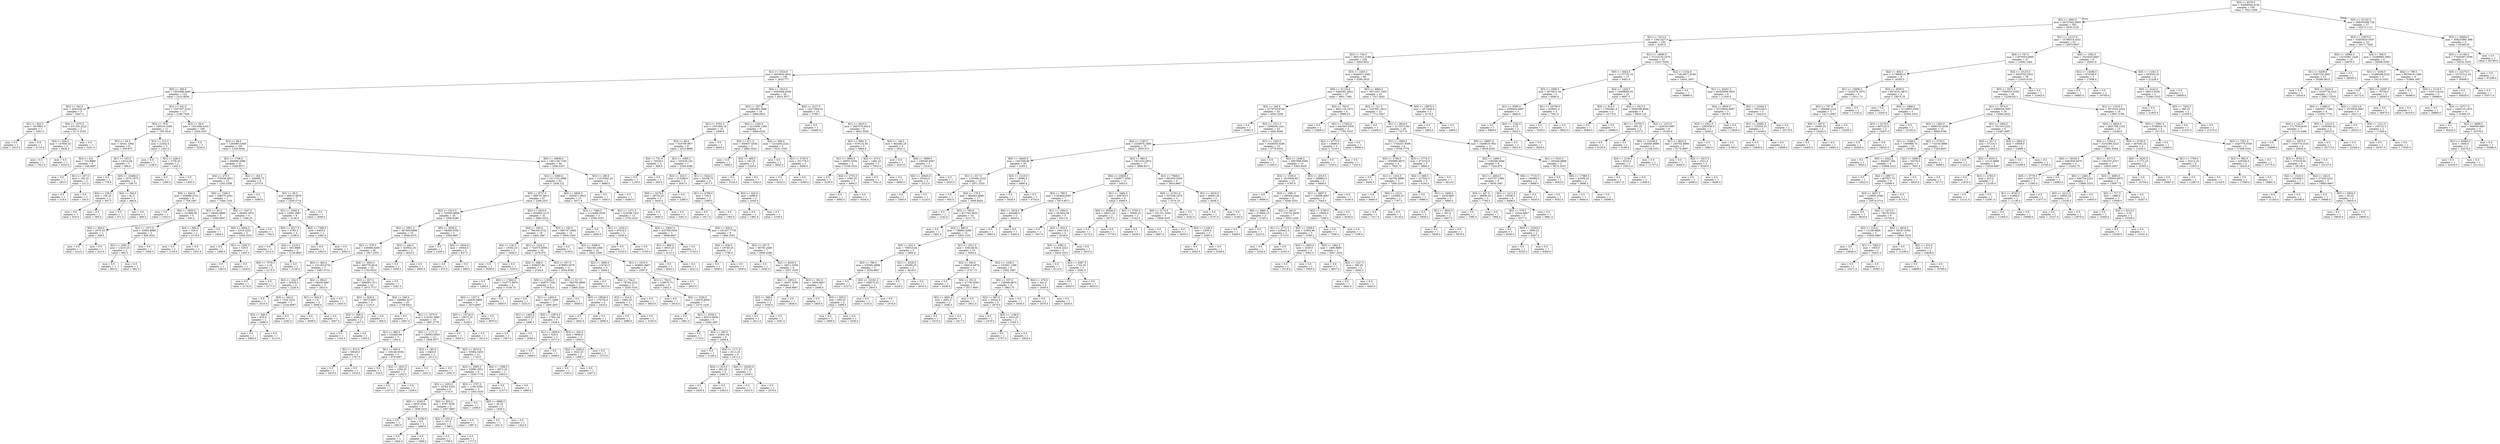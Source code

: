 digraph Tree {
node [shape=box] ;
0 [label="X[3] <= 8379.5\nmse = 92666584.6136\nsamples = 330\nvalue = 7922.1606"] ;
1 [label="X[3] <= 4003.5\nmse = 26737942.6905\nsamples = 303\nvalue = 5930.3135"] ;
0 -> 1 [labeldistance=2.5, labelangle=45, headlabel="True"] ;
2 [label="X[1] <= 7414.0\nmse = 12821427.0\nsamples = 250\nvalue = 4245.0"] ;
1 -> 2 ;
3 [label="X[3] <= 744.0\nmse = 6651521.5189\nsamples = 228\nvalue = 3664.8421"] ;
2 -> 3 ;
4 [label="X[1] <= 3324.0\nmse = 3655654.4841\nsamples = 148\nvalue = 2620.777"] ;
3 -> 4 ;
5 [label="X[0] <= 365.0\nmse = 1923568.4465\nsamples = 122\nvalue = 2315.4836"] ;
4 -> 5 ;
6 [label="X[2] <= 342.5\nmse = 2942226.16\nsamples = 5\nvalue = 5047.2"] ;
5 -> 6 ;
7 [label="X[1] <= 822.5\nmse = 1819801.0\nsamples = 2\nvalue = 3361.0"] ;
6 -> 7 ;
8 [label="mse = 0.0\nsamples = 1\nvalue = 2012.0"] ;
7 -> 8 ;
9 [label="mse = 0.0\nsamples = 1\nvalue = 4710.0"] ;
7 -> 9 ;
10 [label="X[4] <= 1075.5\nmse = 531320.2222\nsamples = 3\nvalue = 6171.3333"] ;
6 -> 10 ;
11 [label="X[4] <= 629.5\nmse = 147840.25\nsamples = 2\nvalue = 6636.5"] ;
10 -> 11 ;
12 [label="mse = 0.0\nsamples = 1\nvalue = 7021.0"] ;
11 -> 12 ;
13 [label="mse = 0.0\nsamples = 1\nvalue = 6252.0"] ;
11 -> 13 ;
14 [label="mse = 0.0\nsamples = 1\nvalue = 5241.0"] ;
10 -> 14 ;
15 [label="X[1] <= 541.0\nmse = 1547507.2163\nsamples = 117\nvalue = 2198.7436"] ;
5 -> 15 ;
16 [label="X[3] <= 79.0\nmse = 185234.3306\nsamples = 11\nvalue = 700.1818"] ;
15 -> 16 ;
17 [label="X[3] <= 28.5\nmse = 34541.1094\nsamples = 8\nvalue = 459.875"] ;
16 -> 17 ;
18 [label="X[3] <= 6.0\nmse = 710.8889\nsamples = 3\nvalue = 248.6667"] ;
17 -> 18 ;
19 [label="mse = 0.0\nsamples = 1\nvalue = 283.0"] ;
18 -> 19 ;
20 [label="X[1] <= 167.5\nmse = 182.25\nsamples = 2\nvalue = 231.5"] ;
18 -> 20 ;
21 [label="mse = 0.0\nsamples = 1\nvalue = 218.0"] ;
20 -> 21 ;
22 [label="mse = 0.0\nsamples = 1\nvalue = 245.0"] ;
20 -> 22 ;
23 [label="X[1] <= 183.0\nmse = 12014.64\nsamples = 5\nvalue = 586.6"] ;
17 -> 23 ;
24 [label="mse = 0.0\nsamples = 1\nvalue = 778.0"] ;
23 -> 24 ;
25 [label="X[0] <= 10466.0\nmse = 3570.1875\nsamples = 4\nvalue = 538.75"] ;
23 -> 25 ;
26 [label="X[4] <= 139.5\nmse = 156.25\nsamples = 2\nvalue = 597.5"] ;
25 -> 26 ;
27 [label="mse = 0.0\nsamples = 1\nvalue = 610.0"] ;
26 -> 27 ;
28 [label="mse = 0.0\nsamples = 1\nvalue = 585.0"] ;
26 -> 28 ;
29 [label="X[4] <= 340.5\nmse = 81.0\nsamples = 2\nvalue = 480.0"] ;
25 -> 29 ;
30 [label="mse = 0.0\nsamples = 1\nvalue = 471.0"] ;
29 -> 30 ;
31 [label="mse = 0.0\nsamples = 1\nvalue = 489.0"] ;
29 -> 31 ;
32 [label="X[1] <= 312.5\nmse = 22442.0\nsamples = 3\nvalue = 1341.0"] ;
16 -> 32 ;
33 [label="mse = 0.0\nsamples = 1\nvalue = 1138.0"] ;
32 -> 33 ;
34 [label="X[1] <= 428.0\nmse = 2756.25\nsamples = 2\nvalue = 1442.5"] ;
32 -> 34 ;
35 [label="mse = 0.0\nsamples = 1\nvalue = 1390.0"] ;
34 -> 35 ;
36 [label="mse = 0.0\nsamples = 1\nvalue = 1495.0"] ;
34 -> 36 ;
37 [label="X[3] <= 26.0\nmse = 1431648.4163\nsamples = 106\nvalue = 2354.2547"] ;
15 -> 37 ;
38 [label="mse = 0.0\nsamples = 1\nvalue = 5226.0"] ;
37 -> 38 ;
39 [label="X[3] <= 98.0\nmse = 1365993.0385\nsamples = 105\nvalue = 2326.9048"] ;
37 -> 39 ;
40 [label="X[1] <= 1708.0\nmse = 650680.5986\nsamples = 21\nvalue = 1648.8571"] ;
39 -> 40 ;
41 [label="X[4] <= 475.5\nmse = 376536.4852\nsamples = 13\nvalue = 1203.2308"] ;
40 -> 41 ;
42 [label="X[0] <= 644.0\nmse = 204980.4722\nsamples = 6\nvalue = 758.1667"] ;
41 -> 42 ;
43 [label="mse = 0.0\nsamples = 1\nvalue = 1533.0"] ;
42 -> 43 ;
44 [label="X[0] <= 3955.0\nmse = 101888.56\nsamples = 5\nvalue = 603.2"] ;
42 -> 44 ;
45 [label="X[2] <= 604.0\nmse = 2070.25\nsamples = 2\nvalue = 268.5"] ;
44 -> 45 ;
46 [label="mse = 0.0\nsamples = 1\nvalue = 314.0"] ;
45 -> 46 ;
47 [label="mse = 0.0\nsamples = 1\nvalue = 223.0"] ;
45 -> 47 ;
48 [label="X[1] <= 1071.0\nmse = 43962.8889\nsamples = 3\nvalue = 826.3333"] ;
44 -> 48 ;
49 [label="X[2] <= 3391.5\nmse = 12210.25\nsamples = 2\nvalue = 692.5"] ;
48 -> 49 ;
50 [label="mse = 0.0\nsamples = 1\nvalue = 803.0"] ;
49 -> 50 ;
51 [label="mse = 0.0\nsamples = 1\nvalue = 582.0"] ;
49 -> 51 ;
52 [label="mse = 0.0\nsamples = 1\nvalue = 1094.0"] ;
48 -> 52 ;
53 [label="X[0] <= 7200.5\nmse = 208270.2041\nsamples = 7\nvalue = 1584.7143"] ;
41 -> 53 ;
54 [label="X[3] <= 85.5\nmse = 59062.8889\nsamples = 3\nvalue = 2006.6667"] ;
53 -> 54 ;
55 [label="X[4] <= 904.5\nmse = 529.0\nsamples = 2\nvalue = 2178.0"] ;
54 -> 55 ;
56 [label="mse = 0.0\nsamples = 1\nvalue = 2155.0"] ;
55 -> 56 ;
57 [label="mse = 0.0\nsamples = 1\nvalue = 2201.0"] ;
55 -> 57 ;
58 [label="mse = 0.0\nsamples = 1\nvalue = 1664.0"] ;
54 -> 58 ;
59 [label="X[4] <= 1547.5\nmse = 86493.1875\nsamples = 4\nvalue = 1268.25"] ;
53 -> 59 ;
60 [label="X[0] <= 9404.5\nmse = 2316.2222\nsamples = 3\nvalue = 1436.3333"] ;
59 -> 60 ;
61 [label="mse = 0.0\nsamples = 1\nvalue = 1499.0"] ;
60 -> 61 ;
62 [label="X[1] <= 1282.5\nmse = 529.0\nsamples = 2\nvalue = 1405.0"] ;
60 -> 62 ;
63 [label="mse = 0.0\nsamples = 1\nvalue = 1382.0"] ;
62 -> 63 ;
64 [label="mse = 0.0\nsamples = 1\nvalue = 1428.0"] ;
62 -> 64 ;
65 [label="mse = 0.0\nsamples = 1\nvalue = 764.0"] ;
59 -> 65 ;
66 [label="X[2] <= 164.5\nmse = 249084.75\nsamples = 8\nvalue = 2373.0"] ;
40 -> 66 ;
67 [label="mse = 0.0\nsamples = 1\nvalue = 3580.0"] ;
66 -> 67 ;
68 [label="X[3] <= 95.5\nmse = 46815.3878\nsamples = 7\nvalue = 2200.5714"] ;
66 -> 68 ;
69 [label="X[1] <= 2945.5\nmse = 15691.6667\nsamples = 6\nvalue = 2126.0"] ;
68 -> 69 ;
70 [label="X[0] <= 5017.5\nmse = 4785.5\nsamples = 4\nvalue = 2198.0"] ;
69 -> 70 ;
71 [label="mse = 0.0\nsamples = 1\nvalue = 2313.0"] ;
70 -> 71 ;
72 [label="X[4] <= 1219.5\nmse = 502.8889\nsamples = 3\nvalue = 2159.6667"] ;
70 -> 72 ;
73 [label="X[0] <= 7578.5\nmse = 2.25\nsamples = 2\nvalue = 2175.5"] ;
72 -> 73 ;
74 [label="mse = 0.0\nsamples = 1\nvalue = 2174.0"] ;
73 -> 74 ;
75 [label="mse = 0.0\nsamples = 1\nvalue = 2177.0"] ;
73 -> 75 ;
76 [label="mse = 0.0\nsamples = 1\nvalue = 2128.0"] ;
72 -> 76 ;
77 [label="X[0] <= 7269.5\nmse = 6400.0\nsamples = 2\nvalue = 1982.0"] ;
69 -> 77 ;
78 [label="mse = 0.0\nsamples = 1\nvalue = 1902.0"] ;
77 -> 78 ;
79 [label="mse = 0.0\nsamples = 1\nvalue = 2062.0"] ;
77 -> 79 ;
80 [label="mse = 0.0\nsamples = 1\nvalue = 2648.0"] ;
68 -> 80 ;
81 [label="X[0] <= 28946.0\nmse = 1401149.7192\nsamples = 84\nvalue = 2496.4167"] ;
39 -> 81 ;
82 [label="X[2] <= 6360.0\nmse = 1011722.3998\nsamples = 82\nvalue = 2438.122"] ;
81 -> 82 ;
83 [label="X[0] <= 9727.0\nmse = 899751.8013\nsamples = 67\nvalue = 2296.2537"] ;
82 -> 83 ;
84 [label="X[2] <= 5313.5\nmse = 720595.8906\nsamples = 35\nvalue = 1958.6286"] ;
83 -> 84 ;
85 [label="X[2] <= 3951.0\nmse = 687839.8086\nsamples = 32\nvalue = 2048.4375"] ;
84 -> 85 ;
86 [label="X[2] <= 578.5\nmse = 436868.4456\nsamples = 30\nvalue = 1917.2333"] ;
85 -> 86 ;
87 [label="X[4] <= 462.0\nmse = 131163.6735\nsamples = 7\nvalue = 2487.5714"] ;
86 -> 87 ;
88 [label="X[2] <= 164.5\nmse = 30526.0\nsamples = 4\nvalue = 2236.0"] ;
87 -> 88 ;
89 [label="mse = 0.0\nsamples = 1\nvalue = 2510.0"] ;
88 -> 89 ;
90 [label="X[3] <= 442.5\nmse = 7334.2222\nsamples = 3\nvalue = 2144.6667"] ;
88 -> 90 ;
91 [label="X[3] <= 346.0\nmse = 676.0\nsamples = 2\nvalue = 2086.0"] ;
90 -> 91 ;
92 [label="mse = 0.0\nsamples = 1\nvalue = 2060.0"] ;
91 -> 92 ;
93 [label="mse = 0.0\nsamples = 1\nvalue = 2112.0"] ;
91 -> 93 ;
94 [label="mse = 0.0\nsamples = 1\nvalue = 2262.0"] ;
90 -> 94 ;
95 [label="X[4] <= 684.0\nmse = 68450.6667\nsamples = 3\nvalue = 2823.0"] ;
87 -> 95 ;
96 [label="X[1] <= 924.5\nmse = 1.0\nsamples = 2\nvalue = 3008.0"] ;
95 -> 96 ;
97 [label="mse = 0.0\nsamples = 1\nvalue = 3009.0"] ;
96 -> 97 ;
98 [label="mse = 0.0\nsamples = 1\nvalue = 3007.0"] ;
96 -> 98 ;
99 [label="mse = 0.0\nsamples = 1\nvalue = 2453.0"] ;
95 -> 99 ;
100 [label="X[4] <= 3263.5\nmse = 400778.6616\nsamples = 23\nvalue = 1743.6522"] ;
86 -> 100 ;
101 [label="X[2] <= 927.5\nmse = 306683.7211\nsamples = 22\nvalue = 1673.7727"] ;
100 -> 101 ;
102 [label="X[2] <= 828.5\nmse = 19972.6667\nsamples = 3\nvalue = 1135.0"] ;
101 -> 102 ;
103 [label="X[3] <= 566.0\nmse = 4290.25\nsamples = 2\nvalue = 1227.5"] ;
102 -> 103 ;
104 [label="mse = 0.0\nsamples = 1\nvalue = 1162.0"] ;
103 -> 104 ;
105 [label="mse = 0.0\nsamples = 1\nvalue = 1293.0"] ;
103 -> 105 ;
106 [label="mse = 0.0\nsamples = 1\nvalue = 950.0"] ;
102 -> 106 ;
107 [label="X[4] <= 240.0\nmse = 298884.0277\nsamples = 19\nvalue = 1758.8421"] ;
101 -> 107 ;
108 [label="mse = 0.0\nsamples = 1\nvalue = 3047.0"] ;
107 -> 108 ;
109 [label="X[1] <= 1070.5\nmse = 218181.0895\nsamples = 18\nvalue = 1687.2778"] ;
107 -> 109 ;
110 [label="X[1] <= 883.5\nmse = 232483.84\nsamples = 5\nvalue = 1294.6"] ;
109 -> 110 ;
111 [label="X[1] <= 872.0\nmse = 59049.0\nsamples = 2\nvalue = 1767.0"] ;
110 -> 111 ;
112 [label="mse = 0.0\nsamples = 1\nvalue = 2010.0"] ;
111 -> 112 ;
113 [label="mse = 0.0\nsamples = 1\nvalue = 1524.0"] ;
111 -> 113 ;
114 [label="X[1] <= 900.0\nmse = 100149.5556\nsamples = 3\nvalue = 979.6667"] ;
110 -> 114 ;
115 [label="mse = 0.0\nsamples = 1\nvalue = 534.0"] ;
114 -> 115 ;
116 [label="X[2] <= 2822.5\nmse = 1260.25\nsamples = 2\nvalue = 1202.5"] ;
114 -> 116 ;
117 [label="mse = 0.0\nsamples = 1\nvalue = 1167.0"] ;
116 -> 117 ;
118 [label="mse = 0.0\nsamples = 1\nvalue = 1238.0"] ;
116 -> 118 ;
119 [label="X[2] <= 1171.5\nmse = 130563.9053\nsamples = 13\nvalue = 1838.3077"] ;
109 -> 119 ;
120 [label="X[3] <= 183.0\nmse = 6400.0\nsamples = 2\nvalue = 2511.0"] ;
119 -> 120 ;
121 [label="mse = 0.0\nsamples = 1\nvalue = 2431.0"] ;
120 -> 121 ;
122 [label="mse = 0.0\nsamples = 1\nvalue = 2591.0"] ;
120 -> 122 ;
123 [label="X[2] <= 3679.0\nmse = 55904.5455\nsamples = 11\nvalue = 1716.0"] ;
119 -> 123 ;
124 [label="X[2] <= 2095.5\nmse = 33980.3951\nsamples = 9\nvalue = 1638.7778"] ;
123 -> 124 ;
125 [label="X[2] <= 1635.5\nmse = 23762.3333\nsamples = 6\nvalue = 1733.0"] ;
124 -> 125 ;
126 [label="X[0] <= 4160.0\nmse = 6653.5556\nsamples = 3\nvalue = 1608.3333"] ;
125 -> 126 ;
127 [label="mse = 0.0\nsamples = 1\nvalue = 1493.0"] ;
126 -> 127 ;
128 [label="X[1] <= 2236.5\nmse = 4.0\nsamples = 2\nvalue = 1666.0"] ;
126 -> 128 ;
129 [label="mse = 0.0\nsamples = 1\nvalue = 1664.0"] ;
128 -> 129 ;
130 [label="mse = 0.0\nsamples = 1\nvalue = 1668.0"] ;
128 -> 130 ;
131 [label="X[4] <= 852.5\nmse = 9787.5556\nsamples = 3\nvalue = 1857.6667"] ;
125 -> 131 ;
132 [label="X[3] <= 332.0\nmse = 121.0\nsamples = 2\nvalue = 1788.0"] ;
131 -> 132 ;
133 [label="mse = 0.0\nsamples = 1\nvalue = 1799.0"] ;
132 -> 133 ;
134 [label="mse = 0.0\nsamples = 1\nvalue = 1777.0"] ;
132 -> 134 ;
135 [label="mse = 0.0\nsamples = 1\nvalue = 1997.0"] ;
131 -> 135 ;
136 [label="X[2] <= 2707.0\nmse = 1149.5556\nsamples = 3\nvalue = 1450.3333"] ;
124 -> 136 ;
137 [label="mse = 0.0\nsamples = 1\nvalue = 1498.0"] ;
136 -> 137 ;
138 [label="X[0] <= 6899.5\nmse = 20.25\nsamples = 2\nvalue = 1426.5"] ;
136 -> 138 ;
139 [label="mse = 0.0\nsamples = 1\nvalue = 1431.0"] ;
138 -> 139 ;
140 [label="mse = 0.0\nsamples = 1\nvalue = 1422.0"] ;
138 -> 140 ;
141 [label="X[4] <= 1398.5\nmse = 6972.25\nsamples = 2\nvalue = 2063.5"] ;
123 -> 141 ;
142 [label="mse = 0.0\nsamples = 1\nvalue = 2147.0"] ;
141 -> 142 ;
143 [label="mse = 0.0\nsamples = 1\nvalue = 1980.0"] ;
141 -> 143 ;
144 [label="mse = 0.0\nsamples = 1\nvalue = 3281.0"] ;
100 -> 144 ;
145 [label="X[3] <= 444.5\nmse = 320922.25\nsamples = 2\nvalue = 4016.5"] ;
85 -> 145 ;
146 [label="mse = 0.0\nsamples = 1\nvalue = 3450.0"] ;
145 -> 146 ;
147 [label="mse = 0.0\nsamples = 1\nvalue = 4583.0"] ;
145 -> 147 ;
148 [label="X[0] <= 4036.0\nmse = 66269.5556\nsamples = 3\nvalue = 1000.6667"] ;
84 -> 148 ;
149 [label="mse = 0.0\nsamples = 1\nvalue = 1328.0"] ;
148 -> 149 ;
150 [label="X[0] <= 5934.5\nmse = 19044.0\nsamples = 2\nvalue = 837.0"] ;
148 -> 150 ;
151 [label="mse = 0.0\nsamples = 1\nvalue = 975.0"] ;
150 -> 151 ;
152 [label="mse = 0.0\nsamples = 1\nvalue = 699.0"] ;
150 -> 152 ;
153 [label="X[2] <= 2633.0\nmse = 834660.3115\nsamples = 32\nvalue = 2665.5312"] ;
83 -> 153 ;
154 [label="X[4] <= 240.0\nmse = 784164.4722\nsamples = 18\nvalue = 2402.1667"] ;
153 -> 154 ;
155 [label="X[4] <= 136.5\nmse = 10302.25\nsamples = 2\nvalue = 3456.5"] ;
154 -> 155 ;
156 [label="mse = 0.0\nsamples = 1\nvalue = 3558.0"] ;
155 -> 156 ;
157 [label="mse = 0.0\nsamples = 1\nvalue = 3355.0"] ;
155 -> 157 ;
158 [label="X[1] <= 1324.5\nmse = 724575.8594\nsamples = 16\nvalue = 2270.375"] ;
154 -> 158 ;
159 [label="X[4] <= 388.0\nmse = 938027.84\nsamples = 5\nvalue = 2744.6"] ;
158 -> 159 ;
160 [label="mse = 0.0\nsamples = 1\nvalue = 1296.0"] ;
159 -> 160 ;
161 [label="X[0] <= 17602.0\nmse = 516771.6875\nsamples = 4\nvalue = 3106.75"] ;
159 -> 161 ;
162 [label="X[4] <= 1257.0\nmse = 144630.8889\nsamples = 3\nvalue = 3475.6667"] ;
161 -> 162 ;
163 [label="X[0] <= 15718.0\nmse = 33672.25\nsamples = 2\nvalue = 3228.5"] ;
162 -> 163 ;
164 [label="mse = 0.0\nsamples = 1\nvalue = 3045.0"] ;
163 -> 164 ;
165 [label="mse = 0.0\nsamples = 1\nvalue = 3412.0"] ;
163 -> 165 ;
166 [label="mse = 0.0\nsamples = 1\nvalue = 3970.0"] ;
162 -> 166 ;
167 [label="mse = 0.0\nsamples = 1\nvalue = 2000.0"] ;
161 -> 167 ;
168 [label="X[3] <= 257.5\nmse = 478865.0579\nsamples = 11\nvalue = 2054.8182"] ;
158 -> 168 ;
169 [label="X[0] <= 11054.0\nmse = 83870.7344\nsamples = 8\nvalue = 1739.625"] ;
168 -> 169 ;
170 [label="mse = 0.0\nsamples = 1\nvalue = 2232.0"] ;
169 -> 170 ;
171 [label="X[1] <= 1493.0\nmse = 56271.3469\nsamples = 7\nvalue = 1669.2857"] ;
169 -> 171 ;
172 [label="X[1] <= 1462.0\nmse = 2450.25\nsamples = 2\nvalue = 1996.5"] ;
171 -> 172 ;
173 [label="mse = 0.0\nsamples = 1\nvalue = 1947.0"] ;
172 -> 173 ;
174 [label="mse = 0.0\nsamples = 1\nvalue = 2046.0"] ;
172 -> 174 ;
175 [label="X[0] <= 13874.5\nmse = 17841.04\nsamples = 5\nvalue = 1538.4"] ;
171 -> 175 ;
176 [label="X[1] <= 1809.0\nmse = 529.0\nsamples = 2\nvalue = 1671.0"] ;
175 -> 176 ;
177 [label="mse = 0.0\nsamples = 1\nvalue = 1694.0"] ;
176 -> 177 ;
178 [label="mse = 0.0\nsamples = 1\nvalue = 1648.0"] ;
176 -> 178 ;
179 [label="X[3] <= 204.5\nmse = 9846.0\nsamples = 3\nvalue = 1450.0"] ;
175 -> 179 ;
180 [label="X[2] <= 1429.0\nmse = 3422.25\nsamples = 2\nvalue = 1388.5"] ;
179 -> 180 ;
181 [label="mse = 0.0\nsamples = 1\nvalue = 1330.0"] ;
180 -> 181 ;
182 [label="mse = 0.0\nsamples = 1\nvalue = 1447.0"] ;
180 -> 182 ;
183 [label="mse = 0.0\nsamples = 1\nvalue = 1573.0"] ;
179 -> 183 ;
184 [label="X[3] <= 317.5\nmse = 560792.8889\nsamples = 3\nvalue = 2895.3333"] ;
168 -> 184 ;
185 [label="mse = 0.0\nsamples = 1\nvalue = 3838.0"] ;
184 -> 185 ;
186 [label="X[0] <= 18536.5\nmse = 174724.0\nsamples = 2\nvalue = 2424.0"] ;
184 -> 186 ;
187 [label="mse = 0.0\nsamples = 1\nvalue = 2842.0"] ;
186 -> 187 ;
188 [label="mse = 0.0\nsamples = 1\nvalue = 2006.0"] ;
186 -> 188 ;
189 [label="X[3] <= 182.5\nmse = 695747.4082\nsamples = 14\nvalue = 3004.1429"] ;
153 -> 189 ;
190 [label="mse = 0.0\nsamples = 1\nvalue = 5109.0"] ;
189 -> 190 ;
191 [label="X[2] <= 3098.0\nmse = 382249.1006\nsamples = 13\nvalue = 2842.2308"] ;
189 -> 191 ;
192 [label="X[2] <= 2690.0\nmse = 116743.5\nsamples = 4\nvalue = 3394.0"] ;
191 -> 192 ;
193 [label="mse = 0.0\nsamples = 1\nvalue = 3810.0"] ;
192 -> 193 ;
194 [label="X[4] <= 754.0\nmse = 78744.2222\nsamples = 3\nvalue = 3255.3333"] ;
192 -> 194 ;
195 [label="X[3] <= 314.0\nmse = 5402.25\nsamples = 2\nvalue = 3061.5"] ;
194 -> 195 ;
196 [label="mse = 0.0\nsamples = 1\nvalue = 2988.0"] ;
195 -> 196 ;
197 [label="mse = 0.0\nsamples = 1\nvalue = 3135.0"] ;
195 -> 197 ;
198 [label="mse = 0.0\nsamples = 1\nvalue = 3643.0"] ;
194 -> 198 ;
199 [label="X[1] <= 2510.0\nmse = 304802.6667\nsamples = 9\nvalue = 2597.0"] ;
191 -> 199 ;
200 [label="X[1] <= 792.0\nmse = 128070.75\nsamples = 8\nvalue = 2442.5"] ;
199 -> 200 ;
201 [label="mse = 0.0\nsamples = 1\nvalue = 2914.0"] ;
200 -> 201 ;
202 [label="X[2] <= 3185.5\nmse = 110070.6939\nsamples = 7\nvalue = 2375.1429"] ;
200 -> 202 ;
203 [label="mse = 0.0\nsamples = 1\nvalue = 2861.0"] ;
202 -> 203 ;
204 [label="X[2] <= 3550.5\nmse = 82515.8056\nsamples = 6\nvalue = 2294.1667"] ;
202 -> 204 ;
205 [label="mse = 0.0\nsamples = 1\nvalue = 1733.0"] ;
204 -> 205 ;
206 [label="X[4] <= 283.5\nmse = 23441.04\nsamples = 5\nvalue = 2406.4"] ;
204 -> 206 ;
207 [label="mse = 0.0\nsamples = 1\nvalue = 2146.0"] ;
206 -> 207 ;
208 [label="X[4] <= 1171.0\nmse = 8111.25\nsamples = 4\nvalue = 2471.5"] ;
206 -> 208 ;
209 [label="X[4] <= 615.0\nmse = 462.25\nsamples = 2\nvalue = 2383.5"] ;
208 -> 209 ;
210 [label="mse = 0.0\nsamples = 1\nvalue = 2405.0"] ;
209 -> 210 ;
211 [label="mse = 0.0\nsamples = 1\nvalue = 2362.0"] ;
209 -> 211 ;
212 [label="X[0] <= 16293.0\nmse = 272.25\nsamples = 2\nvalue = 2559.5"] ;
208 -> 212 ;
213 [label="mse = 0.0\nsamples = 1\nvalue = 2543.0"] ;
212 -> 213 ;
214 [label="mse = 0.0\nsamples = 1\nvalue = 2576.0"] ;
212 -> 214 ;
215 [label="mse = 0.0\nsamples = 1\nvalue = 3833.0"] ;
199 -> 215 ;
216 [label="X[0] <= 6828.5\nmse = 1020411.0933\nsamples = 15\nvalue = 3071.8"] ;
82 -> 216 ;
217 [label="X[2] <= 7589.5\nmse = 1114499.5556\nsamples = 3\nvalue = 4309.3333"] ;
216 -> 217 ;
218 [label="mse = 0.0\nsamples = 1\nvalue = 2856.0"] ;
217 -> 218 ;
219 [label="X[1] <= 1524.0\nmse = 87616.0\nsamples = 2\nvalue = 5036.0"] ;
217 -> 219 ;
220 [label="mse = 0.0\nsamples = 1\nvalue = 5332.0"] ;
219 -> 220 ;
221 [label="mse = 0.0\nsamples = 1\nvalue = 4740.0"] ;
219 -> 221 ;
222 [label="X[1] <= 1271.5\nmse = 518298.7431\nsamples = 12\nvalue = 2762.4167"] ;
216 -> 222 ;
223 [label="X[2] <= 10647.0\nmse = 433769.5556\nsamples = 3\nvalue = 3668.6667"] ;
222 -> 223 ;
224 [label="X[1] <= 869.0\nmse = 8010.25\nsamples = 2\nvalue = 4131.5"] ;
223 -> 224 ;
225 [label="mse = 0.0\nsamples = 1\nvalue = 4042.0"] ;
224 -> 225 ;
226 [label="mse = 0.0\nsamples = 1\nvalue = 4221.0"] ;
224 -> 226 ;
227 [label="mse = 0.0\nsamples = 1\nvalue = 2743.0"] ;
223 -> 227 ;
228 [label="X[4] <= 829.0\nmse = 181457.7778\nsamples = 9\nvalue = 2460.3333"] ;
222 -> 228 ;
229 [label="X[4] <= 636.5\nmse = 19740.25\nsamples = 2\nvalue = 1798.5"] ;
228 -> 229 ;
230 [label="mse = 0.0\nsamples = 1\nvalue = 1658.0"] ;
229 -> 230 ;
231 [label="mse = 0.0\nsamples = 1\nvalue = 1939.0"] ;
229 -> 231 ;
232 [label="X[3] <= 207.5\nmse = 66756.2449\nsamples = 7\nvalue = 2649.4286"] ;
228 -> 232 ;
233 [label="mse = 0.0\nsamples = 1\nvalue = 3202.0"] ;
232 -> 233 ;
234 [label="X[2] <= 8529.5\nmse = 18511.5556\nsamples = 6\nvalue = 2557.3333"] ;
232 -> 234 ;
235 [label="X[4] <= 1003.5\nmse = 18457.5556\nsamples = 3\nvalue = 2646.6667"] ;
234 -> 235 ;
236 [label="X[3] <= 568.0\nmse = 3025.0\nsamples = 2\nvalue = 2556.0"] ;
235 -> 236 ;
237 [label="mse = 0.0\nsamples = 1\nvalue = 2611.0"] ;
236 -> 237 ;
238 [label="mse = 0.0\nsamples = 1\nvalue = 2501.0"] ;
236 -> 238 ;
239 [label="mse = 0.0\nsamples = 1\nvalue = 2828.0"] ;
235 -> 239 ;
240 [label="X[3] <= 391.0\nmse = 2604.6667\nsamples = 3\nvalue = 2468.0"] ;
234 -> 240 ;
241 [label="mse = 0.0\nsamples = 1\nvalue = 2405.0"] ;
240 -> 241 ;
242 [label="X[3] <= 555.0\nmse = 930.25\nsamples = 2\nvalue = 2499.5"] ;
240 -> 242 ;
243 [label="mse = 0.0\nsamples = 1\nvalue = 2469.0"] ;
242 -> 243 ;
244 [label="mse = 0.0\nsamples = 1\nvalue = 2530.0"] ;
242 -> 244 ;
245 [label="X[3] <= 290.5\nmse = 11515842.25\nsamples = 2\nvalue = 4886.5"] ;
81 -> 245 ;
246 [label="mse = 0.0\nsamples = 1\nvalue = 1493.0"] ;
245 -> 246 ;
247 [label="mse = 0.0\nsamples = 1\nvalue = 8280.0"] ;
245 -> 247 ;
248 [label="X[4] <= 1815.0\nmse = 9293648.8284\nsamples = 26\nvalue = 4053.3077"] ;
4 -> 248 ;
249 [label="X[3] <= 297.0\nmse = 2491883.3086\nsamples = 16\nvalue = 2968.0625"] ;
248 -> 249 ;
250 [label="X[1] <= 6761.5\nmse = 1501884.16\nsamples = 10\nvalue = 2308.8"] ;
249 -> 250 ;
251 [label="X[3] <= 88.0\nmse = 810790.9877\nsamples = 9\nvalue = 2015.8889"] ;
250 -> 251 ;
252 [label="X[4] <= 731.0\nmse = 74529.0\nsamples = 2\nvalue = 866.0"] ;
251 -> 252 ;
253 [label="mse = 0.0\nsamples = 1\nvalue = 1139.0"] ;
252 -> 253 ;
254 [label="mse = 0.0\nsamples = 1\nvalue = 593.0"] ;
252 -> 254 ;
255 [label="X[1] <= 4385.5\nmse = 535429.102\nsamples = 7\nvalue = 2344.4286"] ;
251 -> 255 ;
256 [label="X[3] <= 243.5\nmse = 313298.0\nsamples = 3\nvalue = 3047.0"] ;
255 -> 256 ;
257 [label="X[0] <= 3270.0\nmse = 28730.25\nsamples = 2\nvalue = 3430.5"] ;
256 -> 257 ;
258 [label="mse = 0.0\nsamples = 1\nvalue = 3600.0"] ;
257 -> 258 ;
259 [label="mse = 0.0\nsamples = 1\nvalue = 3261.0"] ;
257 -> 259 ;
260 [label="mse = 0.0\nsamples = 1\nvalue = 2280.0"] ;
256 -> 260 ;
261 [label="X[1] <= 5442.5\nmse = 54168.75\nsamples = 4\nvalue = 1817.5"] ;
255 -> 261 ;
262 [label="X[1] <= 4799.0\nmse = 729.0\nsamples = 2\nvalue = 1590.0"] ;
261 -> 262 ;
263 [label="mse = 0.0\nsamples = 1\nvalue = 1617.0"] ;
262 -> 263 ;
264 [label="mse = 0.0\nsamples = 1\nvalue = 1563.0"] ;
262 -> 264 ;
265 [label="X[4] <= 420.0\nmse = 4096.0\nsamples = 2\nvalue = 2045.0"] ;
261 -> 265 ;
266 [label="mse = 0.0\nsamples = 1\nvalue = 1981.0"] ;
265 -> 266 ;
267 [label="mse = 0.0\nsamples = 1\nvalue = 2109.0"] ;
265 -> 267 ;
268 [label="mse = 0.0\nsamples = 1\nvalue = 4945.0"] ;
250 -> 268 ;
269 [label="X[2] <= 1292.0\nmse = 2210206.1389\nsamples = 6\nvalue = 4066.8333"] ;
249 -> 269 ;
270 [label="X[2] <= 471.5\nmse = 400037.5556\nsamples = 3\nvalue = 2882.3333"] ;
269 -> 270 ;
271 [label="mse = 0.0\nsamples = 1\nvalue = 1988.0"] ;
270 -> 271 ;
272 [label="X[4] <= 468.0\nmse = 182.25\nsamples = 2\nvalue = 3329.5"] ;
270 -> 272 ;
273 [label="mse = 0.0\nsamples = 1\nvalue = 3316.0"] ;
272 -> 273 ;
274 [label="mse = 0.0\nsamples = 1\nvalue = 3343.0"] ;
272 -> 274 ;
275 [label="X[4] <= 856.5\nmse = 1214294.2222\nsamples = 3\nvalue = 5251.3333"] ;
269 -> 275 ;
276 [label="mse = 0.0\nsamples = 1\nvalue = 3842.0"] ;
275 -> 276 ;
277 [label="X[1] <= 3733.5\nmse = 331776.0\nsamples = 2\nvalue = 5956.0"] ;
275 -> 277 ;
278 [label="mse = 0.0\nsamples = 1\nvalue = 6532.0"] ;
277 -> 278 ;
279 [label="mse = 0.0\nsamples = 1\nvalue = 5380.0"] ;
277 -> 279 ;
280 [label="X[0] <= 3127.0\nmse = 15277004.01\nsamples = 10\nvalue = 5789.7"] ;
248 -> 280 ;
281 [label="mse = 0.0\nsamples = 1\nvalue = 16483.0"] ;
280 -> 281 ;
282 [label="X[1] <= 4410.0\nmse = 2857576.6914\nsamples = 9\nvalue = 4601.5556"] ;
280 -> 282 ;
283 [label="X[2] <= 3961.0\nmse = 879132.56\nsamples = 5\nvalue = 5864.8"] ;
282 -> 283 ;
284 [label="X[1] <= 3890.0\nmse = 26053.5556\nsamples = 3\nvalue = 5106.3333"] ;
283 -> 284 ;
285 [label="mse = 0.0\nsamples = 1\nvalue = 5330.0"] ;
284 -> 285 ;
286 [label="X[4] <= 2753.0\nmse = 1560.25\nsamples = 2\nvalue = 4994.5"] ;
284 -> 286 ;
287 [label="mse = 0.0\nsamples = 1\nvalue = 4955.0"] ;
286 -> 287 ;
288 [label="mse = 0.0\nsamples = 1\nvalue = 5034.0"] ;
286 -> 288 ;
289 [label="X[3] <= 473.0\nmse = 1482.25\nsamples = 2\nvalue = 7002.5"] ;
283 -> 289 ;
290 [label="mse = 0.0\nsamples = 1\nvalue = 7041.0"] ;
289 -> 290 ;
291 [label="mse = 0.0\nsamples = 1\nvalue = 6964.0"] ;
289 -> 291 ;
292 [label="X[3] <= 146.5\nmse = 842482.25\nsamples = 4\nvalue = 3022.5"] ;
282 -> 292 ;
293 [label="mse = 0.0\nsamples = 1\nvalue = 4533.0"] ;
292 -> 293 ;
294 [label="X[4] <= 3899.5\nmse = 109260.6667\nsamples = 3\nvalue = 2519.0"] ;
292 -> 294 ;
295 [label="X[0] <= 29620.0\nmse = 35344.0\nsamples = 2\nvalue = 2312.0"] ;
294 -> 295 ;
296 [label="mse = 0.0\nsamples = 1\nvalue = 2500.0"] ;
295 -> 296 ;
297 [label="mse = 0.0\nsamples = 1\nvalue = 2124.0"] ;
295 -> 297 ;
298 [label="mse = 0.0\nsamples = 1\nvalue = 2933.0"] ;
294 -> 298 ;
299 [label="X[3] <= 2293.5\nmse = 6446471.5061\nsamples = 80\nvalue = 5596.3625"] ;
3 -> 299 ;
300 [label="X[0] <= 51134.0\nmse = 5484391.4922\nsamples = 57\nvalue = 4901.7368"] ;
299 -> 300 ;
301 [label="X[2] <= 160.5\nmse = 4176718.9726\nsamples = 53\nvalue = 4593.3208"] ;
300 -> 301 ;
302 [label="mse = 0.0\nsamples = 1\nvalue = 10391.0"] ;
301 -> 302 ;
303 [label="X[3] <= 1511.5\nmse = 3598204.1431\nsamples = 52\nvalue = 4481.8269"] ;
301 -> 303 ;
304 [label="X[4] <= 1185.5\nmse = 2336976.1885\nsamples = 37\nvalue = 3955.973"] ;
303 -> 304 ;
305 [label="X[0] <= 19445.0\nmse = 1407299.86\nsamples = 20\nvalue = 3163.2"] ;
304 -> 305 ;
306 [label="X[1] <= 617.0\nmse = 1193483.2222\nsamples = 18\nvalue = 2971.3333"] ;
305 -> 306 ;
307 [label="mse = 0.0\nsamples = 1\nvalue = 854.0"] ;
306 -> 307 ;
308 [label="X[4] <= 178.5\nmse = 984463.8685\nsamples = 17\nvalue = 3095.8824"] ;
306 -> 308 ;
309 [label="mse = 0.0\nsamples = 1\nvalue = 1242.0"] ;
308 -> 309 ;
310 [label="X[3] <= 760.0\nmse = 817762.5625\nsamples = 16\nvalue = 3211.75"] ;
308 -> 310 ;
311 [label="mse = 0.0\nsamples = 1\nvalue = 1841.0"] ;
310 -> 311 ;
312 [label="X[3] <= 884.0\nmse = 738665.4489\nsamples = 15\nvalue = 3303.1333"] ;
310 -> 312 ;
313 [label="X[3] <= 822.5\nmse = 768510.64\nsamples = 5\nvalue = 3800.6"] ;
312 -> 313 ;
314 [label="X[3] <= 786.0\nmse = 479482.8889\nsamples = 3\nvalue = 3254.6667"] ;
313 -> 314 ;
315 [label="mse = 0.0\nsamples = 1\nvalue = 4157.0"] ;
314 -> 315 ;
316 [label="X[0] <= 10192.5\nmse = 108570.25\nsamples = 2\nvalue = 2803.5"] ;
314 -> 316 ;
317 [label="mse = 0.0\nsamples = 1\nvalue = 3133.0"] ;
316 -> 317 ;
318 [label="mse = 0.0\nsamples = 1\nvalue = 2474.0"] ;
316 -> 318 ;
319 [label="X[1] <= 4528.0\nmse = 84390.25\nsamples = 2\nvalue = 4619.5"] ;
313 -> 319 ;
320 [label="mse = 0.0\nsamples = 1\nvalue = 4329.0"] ;
319 -> 320 ;
321 [label="mse = 0.0\nsamples = 1\nvalue = 4910.0"] ;
319 -> 321 ;
322 [label="X[1] <= 2011.0\nmse = 538138.04\nsamples = 10\nvalue = 3054.4"] ;
312 -> 322 ;
323 [label="X[2] <= 294.0\nmse = 194619.6875\nsamples = 4\nvalue = 3747.75"] ;
322 -> 323 ;
324 [label="mse = 0.0\nsamples = 1\nvalue = 4438.0"] ;
323 -> 324 ;
325 [label="X[4] <= 351.0\nmse = 47739.5556\nsamples = 3\nvalue = 3517.6667"] ;
323 -> 325 ;
326 [label="X[2] <= 4691.0\nmse = 2601.0\nsamples = 2\nvalue = 3366.0"] ;
325 -> 326 ;
327 [label="mse = 0.0\nsamples = 1\nvalue = 3315.0"] ;
326 -> 327 ;
328 [label="mse = 0.0\nsamples = 1\nvalue = 3417.0"] ;
326 -> 328 ;
329 [label="mse = 0.0\nsamples = 1\nvalue = 3821.0"] ;
325 -> 329 ;
330 [label="X[2] <= 1338.5\nmse = 233001.1389\nsamples = 6\nvalue = 2592.1667"] ;
322 -> 330 ;
331 [label="X[4] <= 537.0\nmse = 128008.6875\nsamples = 4\nvalue = 2863.75"] ;
330 -> 331 ;
332 [label="X[2] <= 897.0\nmse = 20522.0\nsamples = 3\nvalue = 2670.0"] ;
331 -> 332 ;
333 [label="mse = 0.0\nsamples = 1\nvalue = 2479.0"] ;
332 -> 333 ;
334 [label="X[3] <= 1149.0\nmse = 3422.25\nsamples = 2\nvalue = 2765.5"] ;
332 -> 334 ;
335 [label="mse = 0.0\nsamples = 1\nvalue = 2707.0"] ;
334 -> 335 ;
336 [label="mse = 0.0\nsamples = 1\nvalue = 2824.0"] ;
334 -> 336 ;
337 [label="mse = 0.0\nsamples = 1\nvalue = 3445.0"] ;
331 -> 337 ;
338 [label="X[4] <= 478.0\nmse = 441.0\nsamples = 2\nvalue = 2049.0"] ;
330 -> 338 ;
339 [label="mse = 0.0\nsamples = 1\nvalue = 2070.0"] ;
338 -> 339 ;
340 [label="mse = 0.0\nsamples = 1\nvalue = 2028.0"] ;
338 -> 340 ;
341 [label="X[3] <= 1210.0\nmse = 18496.0\nsamples = 2\nvalue = 4890.0"] ;
305 -> 341 ;
342 [label="mse = 0.0\nsamples = 1\nvalue = 5026.0"] ;
341 -> 342 ;
343 [label="mse = 0.0\nsamples = 1\nvalue = 4754.0"] ;
341 -> 343 ;
344 [label="X[3] <= 960.0\nmse = 1821433.2872\nsamples = 17\nvalue = 4888.6471"] ;
304 -> 344 ;
345 [label="X[0] <= 23836.5\nmse = 1344677.4545\nsamples = 11\nvalue = 5463.0"] ;
344 -> 345 ;
346 [label="X[3] <= 799.5\nmse = 1162929.8367\nsamples = 7\nvalue = 5973.8571"] ;
345 -> 346 ;
347 [label="X[0] <= 2618.0\nmse = 404496.0\nsamples = 2\nvalue = 4629.0"] ;
346 -> 347 ;
348 [label="mse = 0.0\nsamples = 1\nvalue = 3993.0"] ;
347 -> 348 ;
349 [label="mse = 0.0\nsamples = 1\nvalue = 5265.0"] ;
347 -> 349 ;
350 [label="X[1] <= 1904.0\nmse = 453464.56\nsamples = 5\nvalue = 6511.8"] ;
346 -> 350 ;
351 [label="mse = 0.0\nsamples = 1\nvalue = 7647.0"] ;
350 -> 351 ;
352 [label="X[3] <= 933.5\nmse = 164118.5\nsamples = 4\nvalue = 6228.0"] ;
350 -> 352 ;
353 [label="X[0] <= 3082.5\nmse = 51816.2222\nsamples = 3\nvalue = 6432.3333"] ;
352 -> 353 ;
354 [label="mse = 0.0\nsamples = 1\nvalue = 6114.0"] ;
353 -> 354 ;
355 [label="X[2] <= 9387.5\nmse = 1722.25\nsamples = 2\nvalue = 6591.5"] ;
353 -> 355 ;
356 [label="mse = 0.0\nsamples = 1\nvalue = 6550.0"] ;
355 -> 356 ;
357 [label="mse = 0.0\nsamples = 1\nvalue = 6633.0"] ;
355 -> 357 ;
358 [label="mse = 0.0\nsamples = 1\nvalue = 5615.0"] ;
352 -> 358 ;
359 [label="X[1] <= 3464.5\nmse = 406793.5\nsamples = 4\nvalue = 4569.0"] ;
345 -> 359 ;
360 [label="X[0] <= 36946.5\nmse = 38612.25\nsamples = 2\nvalue = 3975.5"] ;
359 -> 360 ;
361 [label="mse = 0.0\nsamples = 1\nvalue = 4172.0"] ;
360 -> 361 ;
362 [label="mse = 0.0\nsamples = 1\nvalue = 3779.0"] ;
360 -> 362 ;
363 [label="X[1] <= 5785.5\nmse = 70490.25\nsamples = 2\nvalue = 5162.5"] ;
359 -> 363 ;
364 [label="mse = 0.0\nsamples = 1\nvalue = 5428.0"] ;
363 -> 364 ;
365 [label="mse = 0.0\nsamples = 1\nvalue = 4897.0"] ;
363 -> 365 ;
366 [label="X[2] <= 7948.0\nmse = 981935.5556\nsamples = 6\nvalue = 3835.6667"] ;
344 -> 366 ;
367 [label="X[0] <= 31551.0\nmse = 507036.1875\nsamples = 4\nvalue = 3274.25"] ;
366 -> 367 ;
368 [label="X[0] <= 2174.0\nmse = 251161.5556\nsamples = 3\nvalue = 2948.3333"] ;
367 -> 368 ;
369 [label="mse = 0.0\nsamples = 1\nvalue = 3655.0"] ;
368 -> 369 ;
370 [label="X[3] <= 1149.0\nmse = 2209.0\nsamples = 2\nvalue = 2595.0"] ;
368 -> 370 ;
371 [label="mse = 0.0\nsamples = 1\nvalue = 2642.0"] ;
370 -> 371 ;
372 [label="mse = 0.0\nsamples = 1\nvalue = 2548.0"] ;
370 -> 372 ;
373 [label="mse = 0.0\nsamples = 1\nvalue = 4252.0"] ;
367 -> 373 ;
374 [label="X[1] <= 4919.0\nmse = 40602.25\nsamples = 2\nvalue = 4958.5"] ;
366 -> 374 ;
375 [label="mse = 0.0\nsamples = 1\nvalue = 4757.0"] ;
374 -> 375 ;
376 [label="mse = 0.0\nsamples = 1\nvalue = 5160.0"] ;
374 -> 376 ;
377 [label="X[1] <= 1420.5\nmse = 4344659.5289\nsamples = 15\nvalue = 5778.9333"] ;
303 -> 377 ;
378 [label="mse = 0.0\nsamples = 1\nvalue = 11593.0"] ;
377 -> 378 ;
379 [label="X[2] <= 1446.5\nmse = 2067999.6582\nsamples = 14\nvalue = 5363.6429"] ;
377 -> 379 ;
380 [label="X[3] <= 1559.0\nmse = 1619400.89\nsamples = 10\nvalue = 4785.9"] ;
379 -> 380 ;
381 [label="mse = 0.0\nsamples = 1\nvalue = 6996.0"] ;
380 -> 381 ;
382 [label="X[3] <= 1681.0\nmse = 1196304.4444\nsamples = 9\nvalue = 4540.3333"] ;
380 -> 382 ;
383 [label="X[0] <= 5893.5\nmse = 273006.25\nsamples = 2\nvalue = 2745.5"] ;
382 -> 383 ;
384 [label="mse = 0.0\nsamples = 1\nvalue = 3268.0"] ;
383 -> 384 ;
385 [label="mse = 0.0\nsamples = 1\nvalue = 2223.0"] ;
383 -> 385 ;
386 [label="X[2] <= 493.0\nmse = 276722.6939\nsamples = 7\nvalue = 5053.1429"] ;
382 -> 386 ;
387 [label="X[1] <= 2772.5\nmse = 229441.0\nsamples = 2\nvalue = 5713.0"] ;
386 -> 387 ;
388 [label="mse = 0.0\nsamples = 1\nvalue = 5234.0"] ;
387 -> 388 ;
389 [label="mse = 0.0\nsamples = 1\nvalue = 6192.0"] ;
387 -> 389 ;
390 [label="X[2] <= 1058.0\nmse = 51804.96\nsamples = 5\nvalue = 4789.2"] ;
386 -> 390 ;
391 [label="X[3] <= 1853.0\nmse = 3249.0\nsamples = 2\nvalue = 5062.0"] ;
390 -> 391 ;
392 [label="mse = 0.0\nsamples = 1\nvalue = 5119.0"] ;
391 -> 392 ;
393 [label="mse = 0.0\nsamples = 1\nvalue = 5005.0"] ;
391 -> 393 ;
394 [label="X[2] <= 1062.5\nmse = 1486.8889\nsamples = 3\nvalue = 4607.3333"] ;
390 -> 394 ;
395 [label="mse = 0.0\nsamples = 1\nvalue = 4657.0"] ;
394 -> 395 ;
396 [label="X[2] <= 1227.5\nmse = 380.25\nsamples = 2\nvalue = 4582.5"] ;
394 -> 396 ;
397 [label="mse = 0.0\nsamples = 1\nvalue = 4602.0"] ;
396 -> 397 ;
398 [label="mse = 0.0\nsamples = 1\nvalue = 4563.0"] ;
396 -> 398 ;
399 [label="X[3] <= 2019.5\nmse = 268862.0\nsamples = 4\nvalue = 6808.0"] ;
379 -> 399 ;
400 [label="X[1] <= 6607.5\nmse = 135698.6667\nsamples = 3\nvalue = 7044.0"] ;
399 -> 400 ;
401 [label="X[2] <= 2709.5\nmse = 10000.0\nsamples = 2\nvalue = 7298.0"] ;
400 -> 401 ;
402 [label="mse = 0.0\nsamples = 1\nvalue = 7398.0"] ;
401 -> 402 ;
403 [label="mse = 0.0\nsamples = 1\nvalue = 7198.0"] ;
401 -> 403 ;
404 [label="mse = 0.0\nsamples = 1\nvalue = 6536.0"] ;
400 -> 404 ;
405 [label="mse = 0.0\nsamples = 1\nvalue = 6100.0"] ;
399 -> 405 ;
406 [label="X[3] <= 764.5\nmse = 4851116.1875\nsamples = 4\nvalue = 8988.25"] ;
300 -> 406 ;
407 [label="mse = 0.0\nsamples = 1\nvalue = 12609.0"] ;
406 -> 407 ;
408 [label="X[2] <= 17283.0\nmse = 641563.5556\nsamples = 3\nvalue = 7781.3333"] ;
406 -> 408 ;
409 [label="X[2] <= 9775.0\nmse = 13689.0\nsamples = 2\nvalue = 7219.0"] ;
408 -> 409 ;
410 [label="mse = 0.0\nsamples = 1\nvalue = 7336.0"] ;
409 -> 410 ;
411 [label="mse = 0.0\nsamples = 1\nvalue = 7102.0"] ;
409 -> 411 ;
412 [label="mse = 0.0\nsamples = 1\nvalue = 8906.0"] ;
408 -> 412 ;
413 [label="X[2] <= 4664.0\nmse = 4671547.1002\nsamples = 23\nvalue = 7317.8261"] ;
299 -> 413 ;
414 [label="X[2] <= 121.5\nmse = 3167851.0612\nsamples = 21\nvalue = 7712.2857"] ;
413 -> 414 ;
415 [label="mse = 0.0\nsamples = 1\nvalue = 12400.0"] ;
414 -> 415 ;
416 [label="X[1] <= 3919.0\nmse = 2172573.69\nsamples = 20\nvalue = 7477.9"] ;
414 -> 416 ;
417 [label="X[1] <= 2840.5\nmse = 1744251.9506\nsamples = 9\nvalue = 6794.7778"] ;
416 -> 417 ;
418 [label="X[3] <= 2706.0\nmse = 1050960.6875\nsamples = 4\nvalue = 7920.75"] ;
417 -> 418 ;
419 [label="mse = 0.0\nsamples = 1\nvalue = 9464.0"] ;
418 -> 419 ;
420 [label="X[1] <= 1324.5\nmse = 342782.8889\nsamples = 3\nvalue = 7406.3333"] ;
418 -> 420 ;
421 [label="mse = 0.0\nsamples = 1\nvalue = 6684.0"] ;
420 -> 421 ;
422 [label="X[4] <= 122.0\nmse = 122850.25\nsamples = 2\nvalue = 7767.5"] ;
420 -> 422 ;
423 [label="mse = 0.0\nsamples = 1\nvalue = 7417.0"] ;
422 -> 423 ;
424 [label="mse = 0.0\nsamples = 1\nvalue = 8118.0"] ;
422 -> 424 ;
425 [label="X[3] <= 3774.5\nmse = 473233.6\nsamples = 5\nvalue = 5894.0"] ;
417 -> 425 ;
426 [label="X[4] <= 668.5\nmse = 227042.0\nsamples = 4\nvalue = 6164.0"] ;
425 -> 426 ;
427 [label="mse = 0.0\nsamples = 1\nvalue = 6986.0"] ;
426 -> 427 ;
428 [label="X[1] <= 3406.5\nmse = 2418.6667\nsamples = 3\nvalue = 5890.0"] ;
426 -> 428 ;
429 [label="mse = 0.0\nsamples = 1\nvalue = 5956.0"] ;
428 -> 429 ;
430 [label="X[1] <= 3832.0\nmse = 361.0\nsamples = 2\nvalue = 5857.0"] ;
428 -> 430 ;
431 [label="mse = 0.0\nsamples = 1\nvalue = 5838.0"] ;
430 -> 431 ;
432 [label="mse = 0.0\nsamples = 1\nvalue = 5876.0"] ;
430 -> 432 ;
433 [label="mse = 0.0\nsamples = 1\nvalue = 4814.0"] ;
425 -> 433 ;
434 [label="X[0] <= 16897.0\nmse = 1828819.7851\nsamples = 11\nvalue = 8036.8182"] ;
416 -> 434 ;
435 [label="X[2] <= 1499.0\nmse = 1160296.6094\nsamples = 8\nvalue = 7444.875"] ;
434 -> 435 ;
436 [label="X[1] <= 4854.5\nmse = 423707.1389\nsamples = 6\nvalue = 6930.1667"] ;
435 -> 436 ;
437 [label="X[4] <= 447.5\nmse = 39800.25\nsamples = 2\nvalue = 7794.5"] ;
436 -> 437 ;
438 [label="mse = 0.0\nsamples = 1\nvalue = 7595.0"] ;
437 -> 438 ;
439 [label="mse = 0.0\nsamples = 1\nvalue = 7994.0"] ;
437 -> 439 ;
440 [label="X[2] <= 1211.0\nmse = 55356.5\nsamples = 4\nvalue = 6498.0"] ;
436 -> 440 ;
441 [label="X[2] <= 578.5\nmse = 15244.6667\nsamples = 3\nvalue = 6377.0"] ;
440 -> 441 ;
442 [label="mse = 0.0\nsamples = 1\nvalue = 6536.0"] ;
441 -> 442 ;
443 [label="X[0] <= 14343.0\nmse = 3906.25\nsamples = 2\nvalue = 6297.5"] ;
441 -> 443 ;
444 [label="mse = 0.0\nsamples = 1\nvalue = 6235.0"] ;
443 -> 444 ;
445 [label="mse = 0.0\nsamples = 1\nvalue = 6360.0"] ;
443 -> 445 ;
446 [label="mse = 0.0\nsamples = 1\nvalue = 6861.0"] ;
440 -> 446 ;
447 [label="X[0] <= 7710.5\nmse = 190969.0\nsamples = 2\nvalue = 8989.0"] ;
435 -> 447 ;
448 [label="mse = 0.0\nsamples = 1\nvalue = 9426.0"] ;
447 -> 448 ;
449 [label="mse = 0.0\nsamples = 1\nvalue = 8552.0"] ;
447 -> 449 ;
450 [label="X[1] <= 5523.5\nmse = 185446.8889\nsamples = 3\nvalue = 9615.3333"] ;
434 -> 450 ;
451 [label="mse = 0.0\nsamples = 1\nvalue = 9053.0"] ;
450 -> 451 ;
452 [label="X[0] <= 17980.5\nmse = 41006.25\nsamples = 2\nvalue = 9896.5"] ;
450 -> 452 ;
453 [label="mse = 0.0\nsamples = 1\nvalue = 9694.0"] ;
452 -> 453 ;
454 [label="mse = 0.0\nsamples = 1\nvalue = 10099.0"] ;
452 -> 454 ;
455 [label="X[0] <= 19875.5\nmse = 1671849.0\nsamples = 2\nvalue = 3176.0"] ;
413 -> 455 ;
456 [label="mse = 0.0\nsamples = 1\nvalue = 1883.0"] ;
455 -> 456 ;
457 [label="mse = 0.0\nsamples = 1\nvalue = 4469.0"] ;
455 -> 457 ;
458 [label="X[1] <= 14990.5\nmse = 37125155.2479\nsamples = 22\nvalue = 10257.5455"] ;
2 -> 458 ;
459 [label="X[0] <= 4924.5\nmse = 11137732.16\nsamples = 15\nvalue = 8491.8"] ;
458 -> 459 ;
460 [label="X[3] <= 2006.5\nmse = 3874911.44\nsamples = 5\nvalue = 6080.4"] ;
459 -> 460 ;
461 [label="X[1] <= 8585.0\nmse = 2058424.6667\nsamples = 3\nvalue = 4840.0"] ;
460 -> 461 ;
462 [label="mse = 0.0\nsamples = 1\nvalue = 6869.0"] ;
461 -> 462 ;
463 [label="X[0] <= 1242.0\nmse = 6.25\nsamples = 2\nvalue = 3825.5"] ;
461 -> 463 ;
464 [label="mse = 0.0\nsamples = 1\nvalue = 3823.0"] ;
463 -> 464 ;
465 [label="mse = 0.0\nsamples = 1\nvalue = 3828.0"] ;
463 -> 465 ;
466 [label="X[1] <= 10759.0\nmse = 829921.0\nsamples = 2\nvalue = 7941.0"] ;
460 -> 466 ;
467 [label="mse = 0.0\nsamples = 1\nvalue = 7030.0"] ;
466 -> 467 ;
468 [label="mse = 0.0\nsamples = 1\nvalue = 8852.0"] ;
466 -> 468 ;
469 [label="X[4] <= 1420.5\nmse = 10408005.05\nsamples = 10\nvalue = 9697.5"] ;
459 -> 469 ;
470 [label="X[4] <= 814.5\nmse = 17564481.0\nsamples = 2\nvalue = 12775.0"] ;
469 -> 470 ;
471 [label="mse = 0.0\nsamples = 1\nvalue = 8584.0"] ;
470 -> 471 ;
472 [label="mse = 0.0\nsamples = 1\nvalue = 16966.0"] ;
470 -> 472 ;
473 [label="X[4] <= 1613.5\nmse = 5659196.6094\nsamples = 8\nvalue = 8928.125"] ;
469 -> 473 ;
474 [label="X[1] <= 10755.5\nmse = 992.25\nsamples = 2\nvalue = 5157.5"] ;
473 -> 474 ;
475 [label="mse = 0.0\nsamples = 1\nvalue = 5126.0"] ;
474 -> 475 ;
476 [label="mse = 0.0\nsamples = 1\nvalue = 5189.0"] ;
474 -> 476 ;
477 [label="X[2] <= 1472.5\nmse = 1226325.6667\nsamples = 6\nvalue = 10185.0"] ;
473 -> 477 ;
478 [label="X[0] <= 21038.0\nmse = 164440.8889\nsamples = 3\nvalue = 11194.3333"] ;
477 -> 478 ;
479 [label="X[4] <= 2156.0\nmse = 9216.0\nsamples = 2\nvalue = 10913.0"] ;
478 -> 479 ;
480 [label="mse = 0.0\nsamples = 1\nvalue = 10817.0"] ;
479 -> 480 ;
481 [label="mse = 0.0\nsamples = 1\nvalue = 11009.0"] ;
479 -> 481 ;
482 [label="mse = 0.0\nsamples = 1\nvalue = 11757.0"] ;
478 -> 482 ;
483 [label="X[1] <= 8622.5\nmse = 250702.8889\nsamples = 3\nvalue = 9175.6667"] ;
477 -> 483 ;
484 [label="mse = 0.0\nsamples = 1\nvalue = 8469.0"] ;
483 -> 484 ;
485 [label="X[2] <= 3413.5\nmse = 1521.0\nsamples = 2\nvalue = 9529.0"] ;
483 -> 485 ;
486 [label="mse = 0.0\nsamples = 1\nvalue = 9568.0"] ;
485 -> 486 ;
487 [label="mse = 0.0\nsamples = 1\nvalue = 9490.0"] ;
485 -> 487 ;
488 [label="X[2] <= 2154.0\nmse = 71814677.9184\nsamples = 7\nvalue = 14041.2857"] ;
458 -> 488 ;
489 [label="mse = 0.0\nsamples = 1\nvalue = 28986.0"] ;
488 -> 489 ;
490 [label="X[1] <= 20261.0\nmse = 40355696.5833\nsamples = 6\nvalue = 11550.5"] ;
488 -> 490 ;
491 [label="X[4] <= 4854.5\nmse = 25726642.6667\nsamples = 3\nvalue = 6678.0"] ;
490 -> 491 ;
492 [label="X[3] <= 1041.5\nmse = 2383936.0\nsamples = 2\nvalue = 3204.0"] ;
491 -> 492 ;
493 [label="mse = 0.0\nsamples = 1\nvalue = 1660.0"] ;
492 -> 493 ;
494 [label="mse = 0.0\nsamples = 1\nvalue = 4748.0"] ;
492 -> 494 ;
495 [label="mse = 0.0\nsamples = 1\nvalue = 13626.0"] ;
491 -> 495 ;
496 [label="X[2] <= 23344.5\nmse = 7502238.0\nsamples = 3\nvalue = 16423.0"] ;
490 -> 496 ;
497 [label="X[1] <= 22692.5\nmse = 723350.25\nsamples = 2\nvalue = 14549.5"] ;
496 -> 497 ;
498 [label="mse = 0.0\nsamples = 1\nvalue = 15400.0"] ;
497 -> 498 ;
499 [label="mse = 0.0\nsamples = 1\nvalue = 13699.0"] ;
497 -> 499 ;
500 [label="mse = 0.0\nsamples = 1\nvalue = 20170.0"] ;
496 -> 500 ;
501 [label="X[1] <= 12127.0\nmse = 15788314.4251\nsamples = 53\nvalue = 13879.9057"] ;
1 -> 501 ;
502 [label="X[0] <= 747.0\nmse = 11870555.6695\nsamples = 47\nvalue = 13092.1064"] ;
501 -> 502 ;
503 [label="X[4] <= 494.5\nmse = 11788952.0\nsamples = 8\nvalue = 16293.5"] ;
502 -> 503 ;
504 [label="X[1] <= 10006.5\nmse = 1522476.1875\nsamples = 4\nvalue = 13511.75"] ;
503 -> 504 ;
505 [label="X[2] <= 757.0\nmse = 288008.2222\nsamples = 3\nvalue = 14171.6667"] ;
504 -> 505 ;
506 [label="X[0] <= 287.0\nmse = 19460.25\nsamples = 2\nvalue = 14542.5"] ;
505 -> 506 ;
507 [label="mse = 0.0\nsamples = 1\nvalue = 14403.0"] ;
506 -> 507 ;
508 [label="mse = 0.0\nsamples = 1\nvalue = 14682.0"] ;
506 -> 508 ;
509 [label="mse = 0.0\nsamples = 1\nvalue = 13430.0"] ;
505 -> 509 ;
510 [label="mse = 0.0\nsamples = 1\nvalue = 11532.0"] ;
504 -> 510 ;
511 [label="X[3] <= 4839.5\nmse = 6579161.6875\nsamples = 4\nvalue = 19075.25"] ;
503 -> 511 ;
512 [label="mse = 0.0\nsamples = 1\nvalue = 15205.0"] ;
511 -> 512 ;
513 [label="X[4] <= 1669.5\nmse = 2114955.5556\nsamples = 3\nvalue = 20365.3333"] ;
511 -> 513 ;
514 [label="X[3] <= 6179.0\nmse = 697225.0\nsamples = 2\nvalue = 19457.0"] ;
513 -> 514 ;
515 [label="mse = 0.0\nsamples = 1\nvalue = 20292.0"] ;
514 -> 515 ;
516 [label="mse = 0.0\nsamples = 1\nvalue = 18622.0"] ;
514 -> 516 ;
517 [label="mse = 0.0\nsamples = 1\nvalue = 22182.0"] ;
513 -> 517 ;
518 [label="X[4] <= 10125.0\nmse = 9353702.2932\nsamples = 39\nvalue = 12435.4103"] ;
502 -> 518 ;
519 [label="X[3] <= 5572.0\nmse = 7599255.3359\nsamples = 38\nvalue = 12208.9211"] ;
518 -> 519 ;
520 [label="X[1] <= 7674.0\nmse = 4088044.5097\nsamples = 19\nvalue = 10560.2632"] ;
519 -> 520 ;
521 [label="X[2] <= 1492.0\nmse = 3096103.4556\nsamples = 13\nvalue = 9666.0769"] ;
520 -> 521 ;
522 [label="X[1] <= 3348.0\nmse = 1560988.76\nsamples = 10\nvalue = 10386.8"] ;
521 -> 522 ;
523 [label="mse = 0.0\nsamples = 1\nvalue = 7854.0"] ;
522 -> 523 ;
524 [label="X[0] <= 2022.5\nmse = 942447.284\nsamples = 9\nvalue = 10668.2222"] ;
522 -> 524 ;
525 [label="mse = 0.0\nsamples = 1\nvalue = 12822.0"] ;
524 -> 525 ;
526 [label="X[4] <= 2897.5\nmse = 407927.75\nsamples = 8\nvalue = 10399.0"] ;
524 -> 526 ;
527 [label="X[3] <= 4057.5\nmse = 219600.5306\nsamples = 7\nvalue = 10574.5714"] ;
526 -> 527 ;
528 [label="mse = 0.0\nsamples = 1\nvalue = 9618.0"] ;
527 -> 528 ;
529 [label="X[4] <= 1472.0\nmse = 78278.3333\nsamples = 6\nvalue = 10734.0"] ;
527 -> 529 ;
530 [label="X[2] <= 316.0\nmse = 11338.8889\nsamples = 3\nvalue = 10502.6667"] ;
529 -> 530 ;
531 [label="mse = 0.0\nsamples = 1\nvalue = 10646.0"] ;
530 -> 531 ;
532 [label="X[1] <= 7062.0\nmse = 1600.0\nsamples = 2\nvalue = 10431.0"] ;
530 -> 532 ;
533 [label="mse = 0.0\nsamples = 1\nvalue = 10471.0"] ;
532 -> 533 ;
534 [label="mse = 0.0\nsamples = 1\nvalue = 10391.0"] ;
532 -> 534 ;
535 [label="X[0] <= 6919.5\nmse = 38187.5556\nsamples = 3\nvalue = 10965.3333"] ;
529 -> 535 ;
536 [label="mse = 0.0\nsamples = 1\nvalue = 11238.0"] ;
535 -> 536 ;
537 [label="X[2] <= 974.5\nmse = 1521.0\nsamples = 2\nvalue = 10829.0"] ;
535 -> 537 ;
538 [label="mse = 0.0\nsamples = 1\nvalue = 10868.0"] ;
537 -> 538 ;
539 [label="mse = 0.0\nsamples = 1\nvalue = 10790.0"] ;
537 -> 539 ;
540 [label="mse = 0.0\nsamples = 1\nvalue = 9170.0"] ;
526 -> 540 ;
541 [label="X[2] <= 2753.5\nmse = 710104.8889\nsamples = 3\nvalue = 7263.6667"] ;
521 -> 541 ;
542 [label="X[2] <= 2090.0\nmse = 30276.0\nsamples = 2\nvalue = 7851.0"] ;
541 -> 542 ;
543 [label="mse = 0.0\nsamples = 1\nvalue = 8025.0"] ;
542 -> 543 ;
544 [label="mse = 0.0\nsamples = 1\nvalue = 7677.0"] ;
542 -> 544 ;
545 [label="mse = 0.0\nsamples = 1\nvalue = 6089.0"] ;
541 -> 545 ;
546 [label="X[2] <= 1604.5\nmse = 751318.2222\nsamples = 6\nvalue = 12497.6667"] ;
520 -> 546 ;
547 [label="X[0] <= 927.0\nmse = 57216.5\nsamples = 4\nvalue = 11902.0"] ;
546 -> 547 ;
548 [label="mse = 0.0\nsamples = 1\nvalue = 11522.0"] ;
547 -> 548 ;
549 [label="X[3] <= 4352.0\nmse = 12110.8889\nsamples = 3\nvalue = 12028.6667"] ;
547 -> 549 ;
550 [label="mse = 0.0\nsamples = 1\nvalue = 11874.0"] ;
549 -> 550 ;
551 [label="X[3] <= 4783.0\nmse = 225.0\nsamples = 2\nvalue = 12106.0"] ;
549 -> 551 ;
552 [label="mse = 0.0\nsamples = 1\nvalue = 12121.0"] ;
551 -> 552 ;
553 [label="mse = 0.0\nsamples = 1\nvalue = 12091.0"] ;
551 -> 553 ;
554 [label="X[4] <= 3602.0\nmse = 10609.0\nsamples = 2\nvalue = 13689.0"] ;
546 -> 554 ;
555 [label="mse = 0.0\nsamples = 1\nvalue = 13586.0"] ;
554 -> 555 ;
556 [label="mse = 0.0\nsamples = 1\nvalue = 13792.0"] ;
554 -> 556 ;
557 [label="X[1] <= 11016.5\nmse = 5674320.4543\nsamples = 19\nvalue = 13857.5789"] ;
519 -> 557 ;
558 [label="X[3] <= 6824.0\nmse = 3831798.1333\nsamples = 15\nvalue = 13240.0"] ;
557 -> 558 ;
559 [label="X[4] <= 1054.0\nmse = 3102299.3223\nsamples = 11\nvalue = 13961.6364"] ;
558 -> 559 ;
560 [label="X[0] <= 18192.5\nmse = 2491930.6875\nsamples = 4\nvalue = 12432.75"] ;
559 -> 560 ;
561 [label="X[0] <= 9778.5\nmse = 434274.0\nsamples = 3\nvalue = 11583.0"] ;
560 -> 561 ;
562 [label="X[1] <= 8745.5\nmse = 51984.0\nsamples = 2\nvalue = 11136.0"] ;
561 -> 562 ;
563 [label="mse = 0.0\nsamples = 1\nvalue = 11364.0"] ;
562 -> 563 ;
564 [label="mse = 0.0\nsamples = 1\nvalue = 10908.0"] ;
562 -> 564 ;
565 [label="mse = 0.0\nsamples = 1\nvalue = 12477.0"] ;
561 -> 565 ;
566 [label="mse = 0.0\nsamples = 1\nvalue = 14982.0"] ;
560 -> 566 ;
567 [label="X[1] <= 6171.0\nmse = 1352107.6327\nsamples = 7\nvalue = 14835.2857"] ;
559 -> 567 ;
568 [label="X[4] <= 2463.0\nmse = 694728.2222\nsamples = 3\nvalue = 13685.3333"] ;
567 -> 568 ;
569 [label="X[2] <= 2212.5\nmse = 16002.25\nsamples = 2\nvalue = 13100.5"] ;
568 -> 569 ;
570 [label="mse = 0.0\nsamples = 1\nvalue = 13227.0"] ;
569 -> 570 ;
571 [label="mse = 0.0\nsamples = 1\nvalue = 12974.0"] ;
569 -> 571 ;
572 [label="mse = 0.0\nsamples = 1\nvalue = 14855.0"] ;
568 -> 572 ;
573 [label="X[3] <= 6683.0\nmse = 109504.6875\nsamples = 4\nvalue = 15697.75"] ;
567 -> 573 ;
574 [label="X[2] <= 717.5\nmse = 1986.0\nsamples = 3\nvalue = 15508.0"] ;
573 -> 574 ;
575 [label="mse = 0.0\nsamples = 1\nvalue = 15445.0"] ;
574 -> 575 ;
576 [label="X[3] <= 6214.0\nmse = 2.25\nsamples = 2\nvalue = 15539.5"] ;
574 -> 576 ;
577 [label="mse = 0.0\nsamples = 1\nvalue = 15538.0"] ;
576 -> 577 ;
578 [label="mse = 0.0\nsamples = 1\nvalue = 15541.0"] ;
576 -> 578 ;
579 [label="mse = 0.0\nsamples = 1\nvalue = 16267.0"] ;
573 -> 579 ;
580 [label="X[0] <= 6728.5\nmse = 467592.25\nsamples = 4\nvalue = 11255.5"] ;
558 -> 580 ;
581 [label="X[0] <= 3435.5\nmse = 11772.25\nsamples = 2\nvalue = 10595.5"] ;
580 -> 581 ;
582 [label="mse = 0.0\nsamples = 1\nvalue = 10704.0"] ;
581 -> 582 ;
583 [label="mse = 0.0\nsamples = 1\nvalue = 10487.0"] ;
581 -> 583 ;
584 [label="X[1] <= 7709.0\nmse = 52212.25\nsamples = 2\nvalue = 11915.5"] ;
580 -> 584 ;
585 [label="mse = 0.0\nsamples = 1\nvalue = 11687.0"] ;
584 -> 585 ;
586 [label="mse = 0.0\nsamples = 1\nvalue = 12144.0"] ;
584 -> 586 ;
587 [label="X[0] <= 5001.0\nmse = 5790024.75\nsamples = 4\nvalue = 16173.5"] ;
557 -> 587 ;
588 [label="mse = 0.0\nsamples = 1\nvalue = 12469.0"] ;
587 -> 588 ;
589 [label="X[3] <= 7551.0\nmse = 1620779.5556\nsamples = 3\nvalue = 17408.3333"] ;
587 -> 589 ;
590 [label="X[2] <= 982.0\nmse = 430336.0\nsamples = 2\nvalue = 18225.0"] ;
589 -> 590 ;
591 [label="mse = 0.0\nsamples = 1\nvalue = 17569.0"] ;
590 -> 591 ;
592 [label="mse = 0.0\nsamples = 1\nvalue = 18881.0"] ;
590 -> 592 ;
593 [label="mse = 0.0\nsamples = 1\nvalue = 15775.0"] ;
589 -> 593 ;
594 [label="mse = 0.0\nsamples = 1\nvalue = 21042.0"] ;
518 -> 594 ;
595 [label="X[4] <= 1002.5\nmse = 3533435.6667\nsamples = 6\nvalue = 20051.0"] ;
501 -> 595 ;
596 [label="X[1] <= 14286.5\nmse = 974169.0\nsamples = 2\nvalue = 17696.0"] ;
595 -> 596 ;
597 [label="mse = 0.0\nsamples = 1\nvalue = 18683.0"] ;
596 -> 597 ;
598 [label="mse = 0.0\nsamples = 1\nvalue = 16709.0"] ;
596 -> 598 ;
599 [label="X[0] <= 11041.5\nmse = 653550.25\nsamples = 4\nvalue = 21228.5"] ;
595 -> 599 ;
600 [label="X[0] <= 4142.0\nmse = 36613.5556\nsamples = 3\nvalue = 21685.3333"] ;
599 -> 600 ;
601 [label="mse = 0.0\nsamples = 1\nvalue = 21955.0"] ;
600 -> 601 ;
602 [label="X[3] <= 7455.5\nmse = 380.25\nsamples = 2\nvalue = 21550.5"] ;
600 -> 602 ;
603 [label="mse = 0.0\nsamples = 1\nvalue = 21531.0"] ;
602 -> 603 ;
604 [label="mse = 0.0\nsamples = 1\nvalue = 21570.0"] ;
602 -> 604 ;
605 [label="mse = 0.0\nsamples = 1\nvalue = 19858.0"] ;
599 -> 605 ;
606 [label="X[3] <= 22120.5\nmse = 288354399.728\nsamples = 27\nvalue = 30275.1111"] ;
0 -> 606 [labeldistance=2.5, labelangle=-45, headlabel="False"] ;
607 [label="X[3] <= 12973.0\nmse = 33455425.0397\nsamples = 23\nvalue = 24171.7826"] ;
606 -> 607 ;
608 [label="X[0] <= 10982.0\nmse = 12232081.1429\nsamples = 14\nvalue = 20876.0"] ;
607 -> 608 ;
609 [label="X[1] <= 6209.0\nmse = 8307232.0947\nsamples = 13\nvalue = 20286.4615"] ;
608 -> 609 ;
610 [label="mse = 0.0\nsamples = 1\nvalue = 13916.0"] ;
609 -> 610 ;
611 [label="X[0] <= 5416.5\nmse = 5335778.2222\nsamples = 12\nvalue = 20817.3333"] ;
609 -> 611 ;
612 [label="X[3] <= 11680.0\nmse = 3465657.7284\nsamples = 9\nvalue = 21652.7778"] ;
611 -> 612 ;
613 [label="X[4] <= 122.0\nmse = 2717536.8163\nsamples = 7\nvalue = 21115.4286"] ;
612 -> 613 ;
614 [label="mse = 0.0\nsamples = 1\nvalue = 23998.0"] ;
613 -> 614 ;
615 [label="X[2] <= 2875.0\nmse = 1554778.3333\nsamples = 6\nvalue = 20635.0"] ;
613 -> 615 ;
616 [label="X[3] <= 8762.5\nmse = 375318.64\nsamples = 5\nvalue = 20136.6"] ;
615 -> 616 ;
617 [label="X[2] <= 1018.5\nmse = 161604.0\nsamples = 2\nvalue = 20801.0"] ;
616 -> 617 ;
618 [label="mse = 0.0\nsamples = 1\nvalue = 21203.0"] ;
617 -> 618 ;
619 [label="mse = 0.0\nsamples = 1\nvalue = 20399.0"] ;
617 -> 619 ;
620 [label="X[2] <= 442.0\nmse = 27320.2222\nsamples = 3\nvalue = 19693.6667"] ;
616 -> 620 ;
621 [label="mse = 0.0\nsamples = 1\nvalue = 19460.0"] ;
620 -> 621 ;
622 [label="X[3] <= 9304.5\nmse = 30.25\nsamples = 2\nvalue = 19810.5"] ;
620 -> 622 ;
623 [label="mse = 0.0\nsamples = 1\nvalue = 19816.0"] ;
622 -> 623 ;
624 [label="mse = 0.0\nsamples = 1\nvalue = 19805.0"] ;
622 -> 624 ;
625 [label="mse = 0.0\nsamples = 1\nvalue = 23127.0"] ;
615 -> 625 ;
626 [label="X[3] <= 12210.5\nmse = 1536360.25\nsamples = 2\nvalue = 23533.5"] ;
612 -> 626 ;
627 [label="mse = 0.0\nsamples = 1\nvalue = 24773.0"] ;
626 -> 627 ;
628 [label="mse = 0.0\nsamples = 1\nvalue = 22294.0"] ;
626 -> 628 ;
629 [label="X[3] <= 12313.0\nmse = 2570530.6667\nsamples = 3\nvalue = 18311.0"] ;
611 -> 629 ;
630 [label="mse = 0.0\nsamples = 1\nvalue = 20521.0"] ;
629 -> 630 ;
631 [label="X[4] <= 1211.0\nmse = 192721.0\nsamples = 2\nvalue = 17206.0"] ;
629 -> 631 ;
632 [label="mse = 0.0\nsamples = 1\nvalue = 16767.0"] ;
631 -> 632 ;
633 [label="mse = 0.0\nsamples = 1\nvalue = 17645.0"] ;
631 -> 633 ;
634 [label="mse = 0.0\nsamples = 1\nvalue = 28540.0"] ;
608 -> 634 ;
635 [label="X[4] <= 560.0\nmse = 23288985.5802\nsamples = 9\nvalue = 29298.5556"] ;
607 -> 635 ;
636 [label="X[1] <= 5350.5\nmse = 12289206.2222\nsamples = 3\nvalue = 24119.3333"] ;
635 -> 636 ;
637 [label="mse = 0.0\nsamples = 1\nvalue = 19172.0"] ;
636 -> 637 ;
638 [label="X[3] <= 14597.5\nmse = 76729.0\nsamples = 2\nvalue = 26593.0"] ;
636 -> 638 ;
639 [label="mse = 0.0\nsamples = 1\nvalue = 26870.0"] ;
638 -> 639 ;
640 [label="mse = 0.0\nsamples = 1\nvalue = 26316.0"] ;
638 -> 640 ;
641 [label="X[4] <= 788.5\nmse = 8670618.1389\nsamples = 6\nvalue = 31888.1667"] ;
635 -> 641 ;
642 [label="mse = 0.0\nsamples = 1\nvalue = 36486.0"] ;
641 -> 642 ;
643 [label="X[0] <= 5116.0\nmse = 5331124.64\nsamples = 5\nvalue = 30968.6"] ;
641 -> 643 ;
644 [label="mse = 0.0\nsamples = 1\nvalue = 26866.0"] ;
643 -> 644 ;
645 [label="X[3] <= 16717.5\nmse = 1404116.1875\nsamples = 4\nvalue = 31994.25"] ;
643 -> 645 ;
646 [label="mse = 0.0\nsamples = 1\nvalue = 30243.0"] ;
645 -> 646 ;
647 [label="X[2] <= 4989.0\nmse = 509098.6667\nsamples = 3\nvalue = 32578.0"] ;
645 -> 647 ;
648 [label="X[1] <= 50485.0\nmse = 1600.0\nsamples = 2\nvalue = 32074.0"] ;
647 -> 648 ;
649 [label="mse = 0.0\nsamples = 1\nvalue = 32034.0"] ;
648 -> 649 ;
650 [label="mse = 0.0\nsamples = 1\nvalue = 32114.0"] ;
648 -> 650 ;
651 [label="mse = 0.0\nsamples = 1\nvalue = 33586.0"] ;
647 -> 651 ;
652 [label="X[3] <= 39464.5\nmse = 308233861.688\nsamples = 4\nvalue = 65369.25"] ;
606 -> 652 ;
653 [label="X[3] <= 31166.5\nmse = 77045497.5556\nsamples = 3\nvalue = 56232.3333"] ;
652 -> 653 ;
654 [label="X[0] <= 22275.5\nmse = 23731512.25\nsamples = 2\nvalue = 50699.5"] ;
653 -> 654 ;
655 [label="mse = 0.0\nsamples = 1\nvalue = 45828.0"] ;
654 -> 655 ;
656 [label="mse = 0.0\nsamples = 1\nvalue = 55571.0"] ;
654 -> 656 ;
657 [label="mse = 0.0\nsamples = 1\nvalue = 67298.0"] ;
653 -> 657 ;
658 [label="mse = 0.0\nsamples = 1\nvalue = 92780.0"] ;
652 -> 658 ;
}